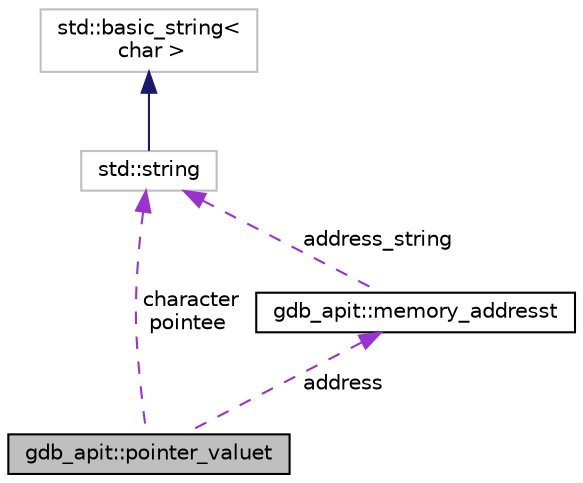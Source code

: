 digraph "gdb_apit::pointer_valuet"
{
 // LATEX_PDF_SIZE
  bgcolor="transparent";
  edge [fontname="Helvetica",fontsize="10",labelfontname="Helvetica",labelfontsize="10"];
  node [fontname="Helvetica",fontsize="10",shape=record];
  Node1 [label="gdb_apit::pointer_valuet",height=0.2,width=0.4,color="black", fillcolor="grey75", style="filled", fontcolor="black",tooltip="Data associated with the value of a pointer, i.e."];
  Node2 -> Node1 [dir="back",color="darkorchid3",fontsize="10",style="dashed",label=" address" ,fontname="Helvetica"];
  Node2 [label="gdb_apit::memory_addresst",height=0.2,width=0.4,color="black",URL="$structgdb__apit_1_1memory__addresst.html",tooltip="Memory address imbued with the explicit boolean data indicating if the address is null or not."];
  Node3 -> Node2 [dir="back",color="darkorchid3",fontsize="10",style="dashed",label=" address_string" ,fontname="Helvetica"];
  Node3 [label="std::string",height=0.2,width=0.4,color="grey75",tooltip="STL class."];
  Node4 -> Node3 [dir="back",color="midnightblue",fontsize="10",style="solid",fontname="Helvetica"];
  Node4 [label="std::basic_string\<\l char \>",height=0.2,width=0.4,color="grey75",tooltip="STL class."];
  Node3 -> Node1 [dir="back",color="darkorchid3",fontsize="10",style="dashed",label=" character\npointee" ,fontname="Helvetica"];
}

